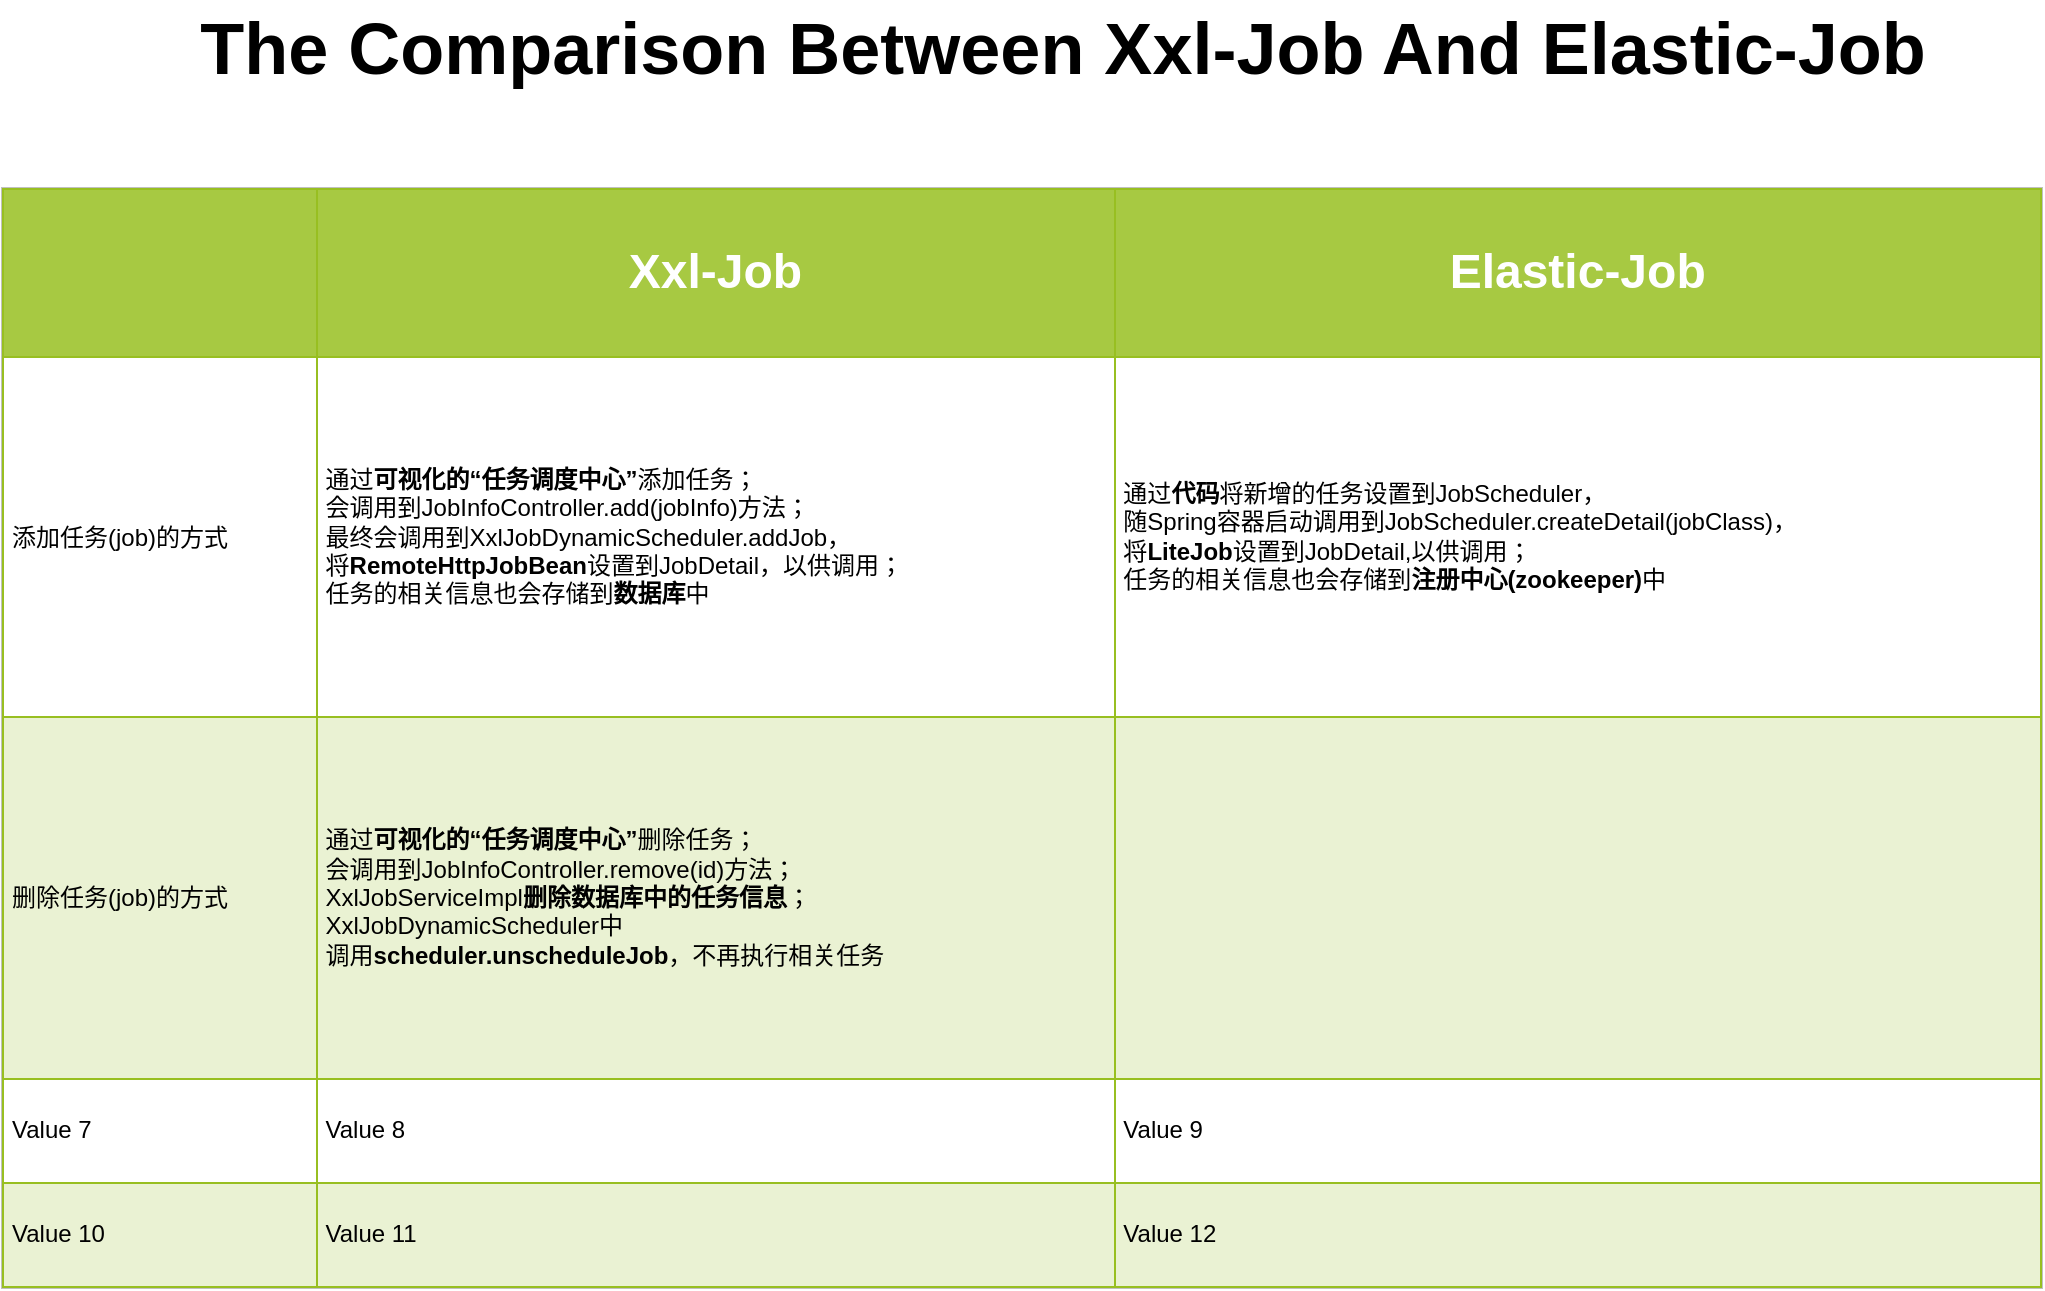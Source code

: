 <mxfile version="10.7.5" type="github"><diagram name="Page-1" id="bd83a815-5ea8-2e97-e5ec-87c9f400f2fa"><mxGraphModel dx="1663" dy="708" grid="1" gridSize="10" guides="1" tooltips="1" connect="1" arrows="1" fold="1" page="1" pageScale="1.5" pageWidth="1169" pageHeight="826" background="#ffffff" math="0" shadow="0"><root><mxCell id="0" style=";html=1;"/><mxCell id="1" style=";html=1;" parent="0"/><mxCell id="1516e18e63f93b96-3" value="&lt;font style=&quot;font-size: 36px&quot;&gt;The C&lt;span&gt;omparison Between Xxl-Job And Elastic-Job&lt;/span&gt;&lt;/font&gt;" style="text;strokeColor=none;fillColor=none;html=1;fontSize=24;fontStyle=1;verticalAlign=middle;align=center;rounded=0;shadow=1;" parent="1" vertex="1"><mxGeometry x="300" y="70" width="780" height="40" as="geometry"/></mxCell><mxCell id="aVJuLsUgOL85IlQQ9Hnr-1" value="&lt;table border=&quot;1&quot; width=&quot;100%&quot; cellpadding=&quot;4&quot; style=&quot;width: 100% ; height: 100% ; border-collapse: collapse&quot;&gt;&lt;tbody&gt;&lt;tr style=&quot;background-color: #a7c942 ; color: #ffffff ; border: 1px solid #98bf21&quot;&gt;&lt;th align=&quot;left&quot;&gt;&lt;br&gt;&lt;/th&gt;&lt;th align=&quot;left&quot; style=&quot;text-align: center&quot;&gt;&lt;font style=&quot;font-size: 24px&quot;&gt;Xxl-Job&lt;/font&gt;&lt;/th&gt;&lt;th align=&quot;left&quot; style=&quot;text-align: center&quot;&gt;&lt;font style=&quot;font-size: 24px&quot;&gt;Elastic-Job&lt;/font&gt;&lt;/th&gt;&lt;/tr&gt;&lt;tr style=&quot;border: 1px solid #98bf21&quot;&gt;&lt;td&gt;添加任务(job)的方式&lt;/td&gt;&lt;td&gt;通过&lt;b&gt;可视化的“任务调度中心”&lt;/b&gt;添加任务；&lt;br&gt;会调用到JobInfoController.add(jobInfo)方法；&lt;br&gt;最终会调用到XxlJobDynamicScheduler.addJob，&lt;br&gt;将&lt;b&gt;RemoteHttpJobBean&lt;/b&gt;设置到JobDetail，以供调用；&lt;br&gt;任务的相关信息也会存储到&lt;b&gt;数据库&lt;/b&gt;中&lt;/td&gt;&lt;td&gt;通过&lt;b&gt;代码&lt;/b&gt;将新增的任务设置到JobScheduler，&lt;br&gt;随Spring容器启动调用到JobScheduler.createDetail(jobClass)，&lt;br&gt;将&lt;b&gt;LiteJob&lt;/b&gt;设置到JobDetail,以供调用；&lt;br&gt;任务的相关信息也会存储到&lt;b&gt;注册中心(zookeeper)&lt;/b&gt;中&lt;/td&gt;&lt;/tr&gt;&lt;tr style=&quot;background-color: #eaf2d3 ; border: 1px solid #98bf21&quot;&gt;&lt;td&gt;删除任务(job)的方式&lt;/td&gt;&lt;td&gt;通过&lt;b&gt;可视化的“任务调度中心”&lt;/b&gt;删除任务；&lt;br&gt;会调用到JobInfoController.remove(id)方法；&lt;br&gt;XxlJobServiceImpl&lt;b&gt;删除数据库中的任务信息&lt;/b&gt;；&lt;br&gt;XxlJobDynamicScheduler中&lt;br&gt;调用&lt;b&gt;scheduler&lt;/b&gt;&lt;b&gt;.unscheduleJob&lt;/b&gt;，不再执行相关任务&lt;/td&gt;&lt;td&gt;&lt;br&gt;&lt;/td&gt;&lt;/tr&gt;&lt;tr style=&quot;border: 1px solid #98bf21&quot;&gt;&lt;td&gt;Value 7&lt;/td&gt;&lt;td&gt;Value 8&lt;/td&gt;&lt;td&gt;Value 9&lt;/td&gt;&lt;/tr&gt;&lt;tr style=&quot;background-color: #eaf2d3 ; border: 1px solid #98bf21&quot;&gt;&lt;td&gt;Value 10&lt;/td&gt;&lt;td&gt;Value 11&lt;/td&gt;&lt;td&gt;Value 12&lt;/td&gt;&lt;/tr&gt;&lt;/tbody&gt;&lt;/table&gt;" style="text;html=1;strokeColor=#c0c0c0;fillColor=#ffffff;overflow=fill;rounded=0;" vertex="1" parent="1"><mxGeometry x="160" y="160" width="1020" height="550" as="geometry"/></mxCell></root></mxGraphModel></diagram></mxfile>